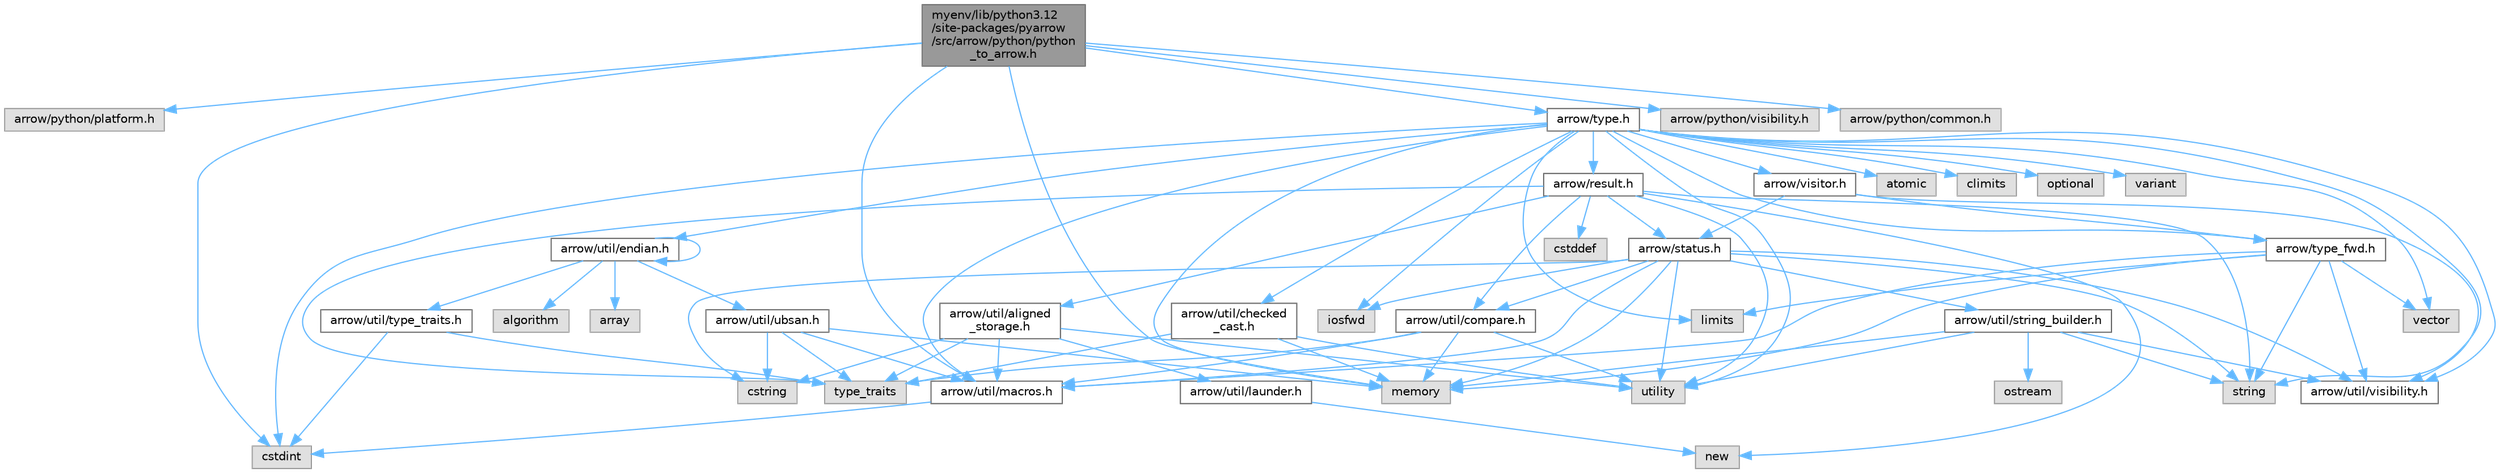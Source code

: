 digraph "myenv/lib/python3.12/site-packages/pyarrow/src/arrow/python/python_to_arrow.h"
{
 // LATEX_PDF_SIZE
  bgcolor="transparent";
  edge [fontname=Helvetica,fontsize=10,labelfontname=Helvetica,labelfontsize=10];
  node [fontname=Helvetica,fontsize=10,shape=box,height=0.2,width=0.4];
  Node1 [id="Node000001",label="myenv/lib/python3.12\l/site-packages/pyarrow\l/src/arrow/python/python\l_to_arrow.h",height=0.2,width=0.4,color="gray40", fillcolor="grey60", style="filled", fontcolor="black",tooltip=" "];
  Node1 -> Node2 [id="edge1_Node000001_Node000002",color="steelblue1",style="solid",tooltip=" "];
  Node2 [id="Node000002",label="arrow/python/platform.h",height=0.2,width=0.4,color="grey60", fillcolor="#E0E0E0", style="filled",tooltip=" "];
  Node1 -> Node3 [id="edge2_Node000001_Node000003",color="steelblue1",style="solid",tooltip=" "];
  Node3 [id="Node000003",label="cstdint",height=0.2,width=0.4,color="grey60", fillcolor="#E0E0E0", style="filled",tooltip=" "];
  Node1 -> Node4 [id="edge3_Node000001_Node000004",color="steelblue1",style="solid",tooltip=" "];
  Node4 [id="Node000004",label="memory",height=0.2,width=0.4,color="grey60", fillcolor="#E0E0E0", style="filled",tooltip=" "];
  Node1 -> Node5 [id="edge4_Node000001_Node000005",color="steelblue1",style="solid",tooltip=" "];
  Node5 [id="Node000005",label="arrow/python/visibility.h",height=0.2,width=0.4,color="grey60", fillcolor="#E0E0E0", style="filled",tooltip=" "];
  Node1 -> Node6 [id="edge5_Node000001_Node000006",color="steelblue1",style="solid",tooltip=" "];
  Node6 [id="Node000006",label="arrow/type.h",height=0.2,width=0.4,color="grey40", fillcolor="white", style="filled",URL="$type_8h.html",tooltip=" "];
  Node6 -> Node7 [id="edge6_Node000006_Node000007",color="steelblue1",style="solid",tooltip=" "];
  Node7 [id="Node000007",label="atomic",height=0.2,width=0.4,color="grey60", fillcolor="#E0E0E0", style="filled",tooltip=" "];
  Node6 -> Node8 [id="edge7_Node000006_Node000008",color="steelblue1",style="solid",tooltip=" "];
  Node8 [id="Node000008",label="climits",height=0.2,width=0.4,color="grey60", fillcolor="#E0E0E0", style="filled",tooltip=" "];
  Node6 -> Node3 [id="edge8_Node000006_Node000003",color="steelblue1",style="solid",tooltip=" "];
  Node6 -> Node9 [id="edge9_Node000006_Node000009",color="steelblue1",style="solid",tooltip=" "];
  Node9 [id="Node000009",label="iosfwd",height=0.2,width=0.4,color="grey60", fillcolor="#E0E0E0", style="filled",tooltip=" "];
  Node6 -> Node10 [id="edge10_Node000006_Node000010",color="steelblue1",style="solid",tooltip=" "];
  Node10 [id="Node000010",label="limits",height=0.2,width=0.4,color="grey60", fillcolor="#E0E0E0", style="filled",tooltip=" "];
  Node6 -> Node4 [id="edge11_Node000006_Node000004",color="steelblue1",style="solid",tooltip=" "];
  Node6 -> Node11 [id="edge12_Node000006_Node000011",color="steelblue1",style="solid",tooltip=" "];
  Node11 [id="Node000011",label="optional",height=0.2,width=0.4,color="grey60", fillcolor="#E0E0E0", style="filled",tooltip=" "];
  Node6 -> Node12 [id="edge13_Node000006_Node000012",color="steelblue1",style="solid",tooltip=" "];
  Node12 [id="Node000012",label="string",height=0.2,width=0.4,color="grey60", fillcolor="#E0E0E0", style="filled",tooltip=" "];
  Node6 -> Node13 [id="edge14_Node000006_Node000013",color="steelblue1",style="solid",tooltip=" "];
  Node13 [id="Node000013",label="utility",height=0.2,width=0.4,color="grey60", fillcolor="#E0E0E0", style="filled",tooltip=" "];
  Node6 -> Node14 [id="edge15_Node000006_Node000014",color="steelblue1",style="solid",tooltip=" "];
  Node14 [id="Node000014",label="variant",height=0.2,width=0.4,color="grey60", fillcolor="#E0E0E0", style="filled",tooltip=" "];
  Node6 -> Node15 [id="edge16_Node000006_Node000015",color="steelblue1",style="solid",tooltip=" "];
  Node15 [id="Node000015",label="vector",height=0.2,width=0.4,color="grey60", fillcolor="#E0E0E0", style="filled",tooltip=" "];
  Node6 -> Node16 [id="edge17_Node000006_Node000016",color="steelblue1",style="solid",tooltip=" "];
  Node16 [id="Node000016",label="arrow/result.h",height=0.2,width=0.4,color="grey40", fillcolor="white", style="filled",URL="$result_8h.html",tooltip=" "];
  Node16 -> Node17 [id="edge18_Node000016_Node000017",color="steelblue1",style="solid",tooltip=" "];
  Node17 [id="Node000017",label="cstddef",height=0.2,width=0.4,color="grey60", fillcolor="#E0E0E0", style="filled",tooltip=" "];
  Node16 -> Node18 [id="edge19_Node000016_Node000018",color="steelblue1",style="solid",tooltip=" "];
  Node18 [id="Node000018",label="new",height=0.2,width=0.4,color="grey60", fillcolor="#E0E0E0", style="filled",tooltip=" "];
  Node16 -> Node12 [id="edge20_Node000016_Node000012",color="steelblue1",style="solid",tooltip=" "];
  Node16 -> Node19 [id="edge21_Node000016_Node000019",color="steelblue1",style="solid",tooltip=" "];
  Node19 [id="Node000019",label="type_traits",height=0.2,width=0.4,color="grey60", fillcolor="#E0E0E0", style="filled",tooltip=" "];
  Node16 -> Node13 [id="edge22_Node000016_Node000013",color="steelblue1",style="solid",tooltip=" "];
  Node16 -> Node20 [id="edge23_Node000016_Node000020",color="steelblue1",style="solid",tooltip=" "];
  Node20 [id="Node000020",label="arrow/status.h",height=0.2,width=0.4,color="grey40", fillcolor="white", style="filled",URL="$status_8h.html",tooltip=" "];
  Node20 -> Node21 [id="edge24_Node000020_Node000021",color="steelblue1",style="solid",tooltip=" "];
  Node21 [id="Node000021",label="cstring",height=0.2,width=0.4,color="grey60", fillcolor="#E0E0E0", style="filled",tooltip=" "];
  Node20 -> Node9 [id="edge25_Node000020_Node000009",color="steelblue1",style="solid",tooltip=" "];
  Node20 -> Node4 [id="edge26_Node000020_Node000004",color="steelblue1",style="solid",tooltip=" "];
  Node20 -> Node12 [id="edge27_Node000020_Node000012",color="steelblue1",style="solid",tooltip=" "];
  Node20 -> Node13 [id="edge28_Node000020_Node000013",color="steelblue1",style="solid",tooltip=" "];
  Node20 -> Node22 [id="edge29_Node000020_Node000022",color="steelblue1",style="solid",tooltip=" "];
  Node22 [id="Node000022",label="arrow/util/compare.h",height=0.2,width=0.4,color="grey40", fillcolor="white", style="filled",URL="$util_2compare_8h.html",tooltip=" "];
  Node22 -> Node4 [id="edge30_Node000022_Node000004",color="steelblue1",style="solid",tooltip=" "];
  Node22 -> Node19 [id="edge31_Node000022_Node000019",color="steelblue1",style="solid",tooltip=" "];
  Node22 -> Node13 [id="edge32_Node000022_Node000013",color="steelblue1",style="solid",tooltip=" "];
  Node22 -> Node23 [id="edge33_Node000022_Node000023",color="steelblue1",style="solid",tooltip=" "];
  Node23 [id="Node000023",label="arrow/util/macros.h",height=0.2,width=0.4,color="grey40", fillcolor="white", style="filled",URL="$macros_8h.html",tooltip=" "];
  Node23 -> Node3 [id="edge34_Node000023_Node000003",color="steelblue1",style="solid",tooltip=" "];
  Node20 -> Node23 [id="edge35_Node000020_Node000023",color="steelblue1",style="solid",tooltip=" "];
  Node20 -> Node24 [id="edge36_Node000020_Node000024",color="steelblue1",style="solid",tooltip=" "];
  Node24 [id="Node000024",label="arrow/util/string_builder.h",height=0.2,width=0.4,color="grey40", fillcolor="white", style="filled",URL="$string__builder_8h.html",tooltip=" "];
  Node24 -> Node4 [id="edge37_Node000024_Node000004",color="steelblue1",style="solid",tooltip=" "];
  Node24 -> Node25 [id="edge38_Node000024_Node000025",color="steelblue1",style="solid",tooltip=" "];
  Node25 [id="Node000025",label="ostream",height=0.2,width=0.4,color="grey60", fillcolor="#E0E0E0", style="filled",tooltip=" "];
  Node24 -> Node12 [id="edge39_Node000024_Node000012",color="steelblue1",style="solid",tooltip=" "];
  Node24 -> Node13 [id="edge40_Node000024_Node000013",color="steelblue1",style="solid",tooltip=" "];
  Node24 -> Node26 [id="edge41_Node000024_Node000026",color="steelblue1",style="solid",tooltip=" "];
  Node26 [id="Node000026",label="arrow/util/visibility.h",height=0.2,width=0.4,color="grey40", fillcolor="white", style="filled",URL="$include_2arrow_2util_2visibility_8h.html",tooltip=" "];
  Node20 -> Node26 [id="edge42_Node000020_Node000026",color="steelblue1",style="solid",tooltip=" "];
  Node16 -> Node27 [id="edge43_Node000016_Node000027",color="steelblue1",style="solid",tooltip=" "];
  Node27 [id="Node000027",label="arrow/util/aligned\l_storage.h",height=0.2,width=0.4,color="grey40", fillcolor="white", style="filled",URL="$aligned__storage_8h.html",tooltip=" "];
  Node27 -> Node21 [id="edge44_Node000027_Node000021",color="steelblue1",style="solid",tooltip=" "];
  Node27 -> Node19 [id="edge45_Node000027_Node000019",color="steelblue1",style="solid",tooltip=" "];
  Node27 -> Node13 [id="edge46_Node000027_Node000013",color="steelblue1",style="solid",tooltip=" "];
  Node27 -> Node28 [id="edge47_Node000027_Node000028",color="steelblue1",style="solid",tooltip=" "];
  Node28 [id="Node000028",label="arrow/util/launder.h",height=0.2,width=0.4,color="grey40", fillcolor="white", style="filled",URL="$launder_8h.html",tooltip=" "];
  Node28 -> Node18 [id="edge48_Node000028_Node000018",color="steelblue1",style="solid",tooltip=" "];
  Node27 -> Node23 [id="edge49_Node000027_Node000023",color="steelblue1",style="solid",tooltip=" "];
  Node16 -> Node22 [id="edge50_Node000016_Node000022",color="steelblue1",style="solid",tooltip=" "];
  Node6 -> Node29 [id="edge51_Node000006_Node000029",color="steelblue1",style="solid",tooltip=" "];
  Node29 [id="Node000029",label="arrow/type_fwd.h",height=0.2,width=0.4,color="grey40", fillcolor="white", style="filled",URL="$arrow_2type__fwd_8h.html",tooltip=" "];
  Node29 -> Node10 [id="edge52_Node000029_Node000010",color="steelblue1",style="solid",tooltip=" "];
  Node29 -> Node4 [id="edge53_Node000029_Node000004",color="steelblue1",style="solid",tooltip=" "];
  Node29 -> Node12 [id="edge54_Node000029_Node000012",color="steelblue1",style="solid",tooltip=" "];
  Node29 -> Node15 [id="edge55_Node000029_Node000015",color="steelblue1",style="solid",tooltip=" "];
  Node29 -> Node23 [id="edge56_Node000029_Node000023",color="steelblue1",style="solid",tooltip=" "];
  Node29 -> Node26 [id="edge57_Node000029_Node000026",color="steelblue1",style="solid",tooltip=" "];
  Node6 -> Node30 [id="edge58_Node000006_Node000030",color="steelblue1",style="solid",tooltip=" "];
  Node30 [id="Node000030",label="arrow/util/checked\l_cast.h",height=0.2,width=0.4,color="grey40", fillcolor="white", style="filled",URL="$checked__cast_8h.html",tooltip=" "];
  Node30 -> Node4 [id="edge59_Node000030_Node000004",color="steelblue1",style="solid",tooltip=" "];
  Node30 -> Node19 [id="edge60_Node000030_Node000019",color="steelblue1",style="solid",tooltip=" "];
  Node30 -> Node13 [id="edge61_Node000030_Node000013",color="steelblue1",style="solid",tooltip=" "];
  Node6 -> Node31 [id="edge62_Node000006_Node000031",color="steelblue1",style="solid",tooltip=" "];
  Node31 [id="Node000031",label="arrow/util/endian.h",height=0.2,width=0.4,color="grey40", fillcolor="white", style="filled",URL="$endian_8h.html",tooltip=" "];
  Node31 -> Node31 [id="edge63_Node000031_Node000031",color="steelblue1",style="solid",tooltip=" "];
  Node31 -> Node32 [id="edge64_Node000031_Node000032",color="steelblue1",style="solid",tooltip=" "];
  Node32 [id="Node000032",label="algorithm",height=0.2,width=0.4,color="grey60", fillcolor="#E0E0E0", style="filled",tooltip=" "];
  Node31 -> Node33 [id="edge65_Node000031_Node000033",color="steelblue1",style="solid",tooltip=" "];
  Node33 [id="Node000033",label="array",height=0.2,width=0.4,color="grey60", fillcolor="#E0E0E0", style="filled",tooltip=" "];
  Node31 -> Node34 [id="edge66_Node000031_Node000034",color="steelblue1",style="solid",tooltip=" "];
  Node34 [id="Node000034",label="arrow/util/type_traits.h",height=0.2,width=0.4,color="grey40", fillcolor="white", style="filled",URL="$include_2arrow_2util_2type__traits_8h.html",tooltip=" "];
  Node34 -> Node3 [id="edge67_Node000034_Node000003",color="steelblue1",style="solid",tooltip=" "];
  Node34 -> Node19 [id="edge68_Node000034_Node000019",color="steelblue1",style="solid",tooltip=" "];
  Node31 -> Node35 [id="edge69_Node000031_Node000035",color="steelblue1",style="solid",tooltip=" "];
  Node35 [id="Node000035",label="arrow/util/ubsan.h",height=0.2,width=0.4,color="grey40", fillcolor="white", style="filled",URL="$ubsan_8h.html",tooltip=" "];
  Node35 -> Node21 [id="edge70_Node000035_Node000021",color="steelblue1",style="solid",tooltip=" "];
  Node35 -> Node4 [id="edge71_Node000035_Node000004",color="steelblue1",style="solid",tooltip=" "];
  Node35 -> Node19 [id="edge72_Node000035_Node000019",color="steelblue1",style="solid",tooltip=" "];
  Node35 -> Node23 [id="edge73_Node000035_Node000023",color="steelblue1",style="solid",tooltip=" "];
  Node6 -> Node23 [id="edge74_Node000006_Node000023",color="steelblue1",style="solid",tooltip=" "];
  Node6 -> Node26 [id="edge75_Node000006_Node000026",color="steelblue1",style="solid",tooltip=" "];
  Node6 -> Node36 [id="edge76_Node000006_Node000036",color="steelblue1",style="solid",tooltip=" "];
  Node36 [id="Node000036",label="arrow/visitor.h",height=0.2,width=0.4,color="grey40", fillcolor="white", style="filled",URL="$visitor_8h.html",tooltip=" "];
  Node36 -> Node20 [id="edge77_Node000036_Node000020",color="steelblue1",style="solid",tooltip=" "];
  Node36 -> Node29 [id="edge78_Node000036_Node000029",color="steelblue1",style="solid",tooltip=" "];
  Node36 -> Node26 [id="edge79_Node000036_Node000026",color="steelblue1",style="solid",tooltip=" "];
  Node1 -> Node23 [id="edge80_Node000001_Node000023",color="steelblue1",style="solid",tooltip=" "];
  Node1 -> Node37 [id="edge81_Node000001_Node000037",color="steelblue1",style="solid",tooltip=" "];
  Node37 [id="Node000037",label="arrow/python/common.h",height=0.2,width=0.4,color="grey60", fillcolor="#E0E0E0", style="filled",tooltip=" "];
}
